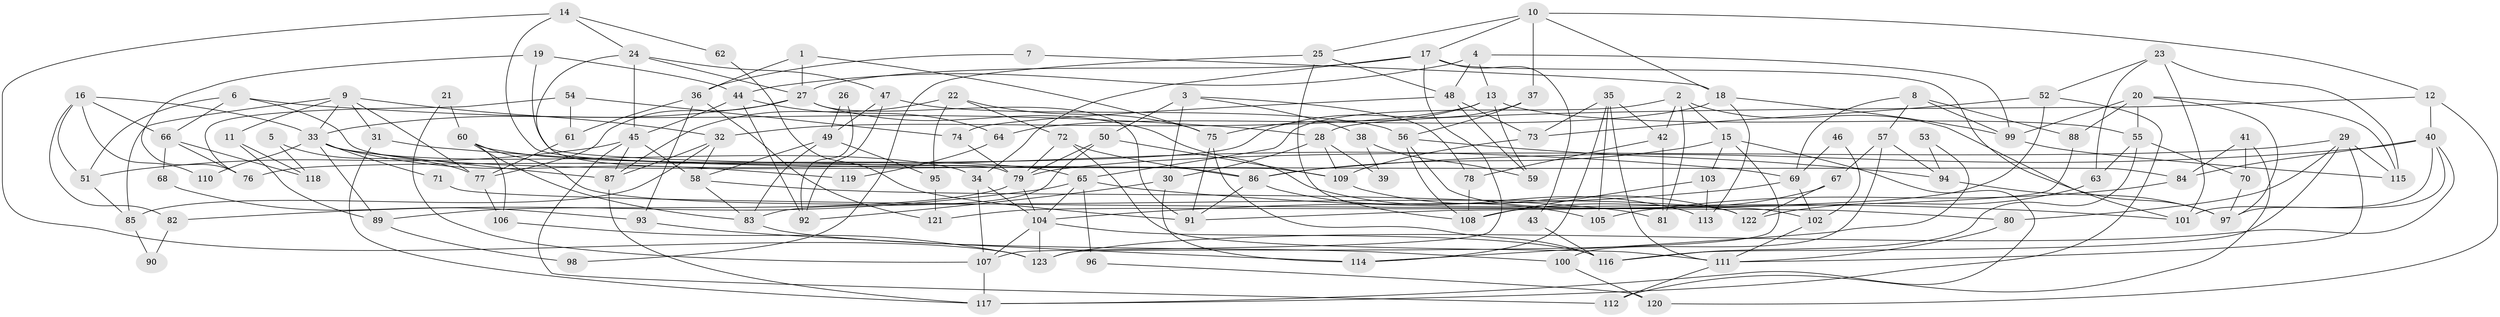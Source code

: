// Generated by graph-tools (version 1.1) at 2025/36/03/09/25 02:36:18]
// undirected, 123 vertices, 246 edges
graph export_dot {
graph [start="1"]
  node [color=gray90,style=filled];
  1;
  2;
  3;
  4;
  5;
  6;
  7;
  8;
  9;
  10;
  11;
  12;
  13;
  14;
  15;
  16;
  17;
  18;
  19;
  20;
  21;
  22;
  23;
  24;
  25;
  26;
  27;
  28;
  29;
  30;
  31;
  32;
  33;
  34;
  35;
  36;
  37;
  38;
  39;
  40;
  41;
  42;
  43;
  44;
  45;
  46;
  47;
  48;
  49;
  50;
  51;
  52;
  53;
  54;
  55;
  56;
  57;
  58;
  59;
  60;
  61;
  62;
  63;
  64;
  65;
  66;
  67;
  68;
  69;
  70;
  71;
  72;
  73;
  74;
  75;
  76;
  77;
  78;
  79;
  80;
  81;
  82;
  83;
  84;
  85;
  86;
  87;
  88;
  89;
  90;
  91;
  92;
  93;
  94;
  95;
  96;
  97;
  98;
  99;
  100;
  101;
  102;
  103;
  104;
  105;
  106;
  107;
  108;
  109;
  110;
  111;
  112;
  113;
  114;
  115;
  116;
  117;
  118;
  119;
  120;
  121;
  122;
  123;
  1 -- 27;
  1 -- 75;
  1 -- 36;
  2 -- 15;
  2 -- 65;
  2 -- 42;
  2 -- 81;
  2 -- 97;
  3 -- 50;
  3 -- 78;
  3 -- 30;
  3 -- 38;
  4 -- 48;
  4 -- 99;
  4 -- 13;
  4 -- 44;
  5 -- 118;
  5 -- 77;
  6 -- 28;
  6 -- 86;
  6 -- 51;
  6 -- 66;
  7 -- 18;
  7 -- 36;
  8 -- 88;
  8 -- 99;
  8 -- 57;
  8 -- 69;
  9 -- 31;
  9 -- 32;
  9 -- 11;
  9 -- 33;
  9 -- 77;
  9 -- 85;
  10 -- 17;
  10 -- 37;
  10 -- 12;
  10 -- 18;
  10 -- 25;
  11 -- 89;
  11 -- 118;
  12 -- 40;
  12 -- 28;
  12 -- 120;
  13 -- 75;
  13 -- 32;
  13 -- 55;
  13 -- 59;
  14 -- 24;
  14 -- 109;
  14 -- 62;
  14 -- 123;
  15 -- 123;
  15 -- 117;
  15 -- 86;
  15 -- 103;
  16 -- 33;
  16 -- 51;
  16 -- 66;
  16 -- 82;
  16 -- 110;
  17 -- 27;
  17 -- 107;
  17 -- 34;
  17 -- 43;
  17 -- 101;
  18 -- 113;
  18 -- 64;
  18 -- 99;
  19 -- 44;
  19 -- 84;
  19 -- 76;
  20 -- 115;
  20 -- 99;
  20 -- 55;
  20 -- 88;
  20 -- 97;
  21 -- 60;
  21 -- 107;
  22 -- 75;
  22 -- 87;
  22 -- 72;
  22 -- 95;
  23 -- 101;
  23 -- 52;
  23 -- 63;
  23 -- 115;
  24 -- 79;
  24 -- 27;
  24 -- 45;
  24 -- 47;
  25 -- 48;
  25 -- 98;
  25 -- 108;
  26 -- 92;
  26 -- 49;
  27 -- 33;
  27 -- 77;
  27 -- 91;
  27 -- 113;
  28 -- 30;
  28 -- 39;
  28 -- 109;
  29 -- 116;
  29 -- 111;
  29 -- 79;
  29 -- 80;
  29 -- 115;
  30 -- 92;
  30 -- 114;
  31 -- 117;
  31 -- 69;
  32 -- 58;
  32 -- 85;
  32 -- 87;
  33 -- 87;
  33 -- 34;
  33 -- 71;
  33 -- 89;
  33 -- 110;
  33 -- 119;
  34 -- 104;
  34 -- 107;
  35 -- 42;
  35 -- 105;
  35 -- 73;
  35 -- 111;
  35 -- 114;
  36 -- 121;
  36 -- 61;
  36 -- 93;
  37 -- 56;
  37 -- 76;
  38 -- 59;
  38 -- 39;
  40 -- 86;
  40 -- 97;
  40 -- 84;
  40 -- 101;
  40 -- 123;
  41 -- 70;
  41 -- 112;
  41 -- 84;
  42 -- 81;
  42 -- 78;
  43 -- 116;
  44 -- 45;
  44 -- 64;
  44 -- 92;
  45 -- 51;
  45 -- 58;
  45 -- 87;
  45 -- 112;
  46 -- 102;
  46 -- 69;
  47 -- 56;
  47 -- 49;
  47 -- 92;
  48 -- 73;
  48 -- 74;
  48 -- 59;
  49 -- 58;
  49 -- 83;
  49 -- 95;
  50 -- 79;
  50 -- 83;
  50 -- 109;
  51 -- 85;
  52 -- 117;
  52 -- 73;
  52 -- 121;
  53 -- 94;
  53 -- 114;
  54 -- 76;
  54 -- 61;
  54 -- 74;
  55 -- 63;
  55 -- 70;
  55 -- 116;
  56 -- 102;
  56 -- 94;
  56 -- 108;
  57 -- 67;
  57 -- 94;
  57 -- 100;
  58 -- 83;
  58 -- 81;
  60 -- 122;
  60 -- 65;
  60 -- 83;
  60 -- 106;
  61 -- 77;
  62 -- 91;
  63 -- 122;
  64 -- 119;
  65 -- 104;
  65 -- 101;
  65 -- 82;
  65 -- 96;
  66 -- 68;
  66 -- 76;
  66 -- 118;
  67 -- 108;
  67 -- 122;
  68 -- 93;
  69 -- 104;
  69 -- 102;
  70 -- 97;
  71 -- 80;
  72 -- 79;
  72 -- 86;
  72 -- 111;
  73 -- 109;
  74 -- 79;
  75 -- 91;
  75 -- 116;
  77 -- 106;
  78 -- 108;
  79 -- 104;
  79 -- 89;
  80 -- 111;
  82 -- 90;
  83 -- 100;
  84 -- 105;
  85 -- 90;
  86 -- 91;
  86 -- 105;
  87 -- 117;
  88 -- 91;
  89 -- 98;
  93 -- 114;
  94 -- 97;
  95 -- 121;
  96 -- 120;
  99 -- 115;
  100 -- 120;
  102 -- 111;
  103 -- 108;
  103 -- 113;
  104 -- 123;
  104 -- 107;
  104 -- 116;
  106 -- 123;
  107 -- 117;
  109 -- 122;
  111 -- 112;
}
